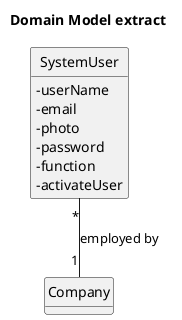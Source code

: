 @startuml
'https://plantuml.com/class-diagram
hide circle
skinparam classAttributeIconSize 0
hide methods

title Domain Model extract

class Company{
}

class SystemUser{
      - userName
      - email
      - photo
      - password
      - function
      - activateUser
      }


SystemUser "*" -- "1" Company: employed by


@enduml